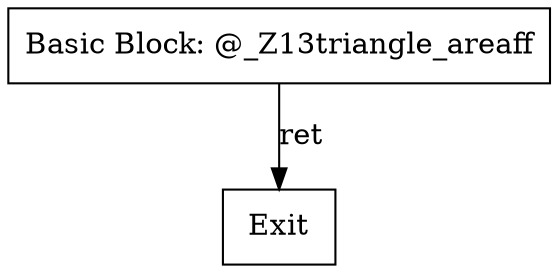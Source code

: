 digraph CFG {
    // Define the basic blocks
    node [shape=box];

    // Basic block for the function
    block1 [label="Basic Block: @_Z13triangle_areaff"];

    // Edges (there is only one exit in this case)
    block1 -> exit [label="ret"];
    
    // Exit node
    exit [label="Exit"];
}